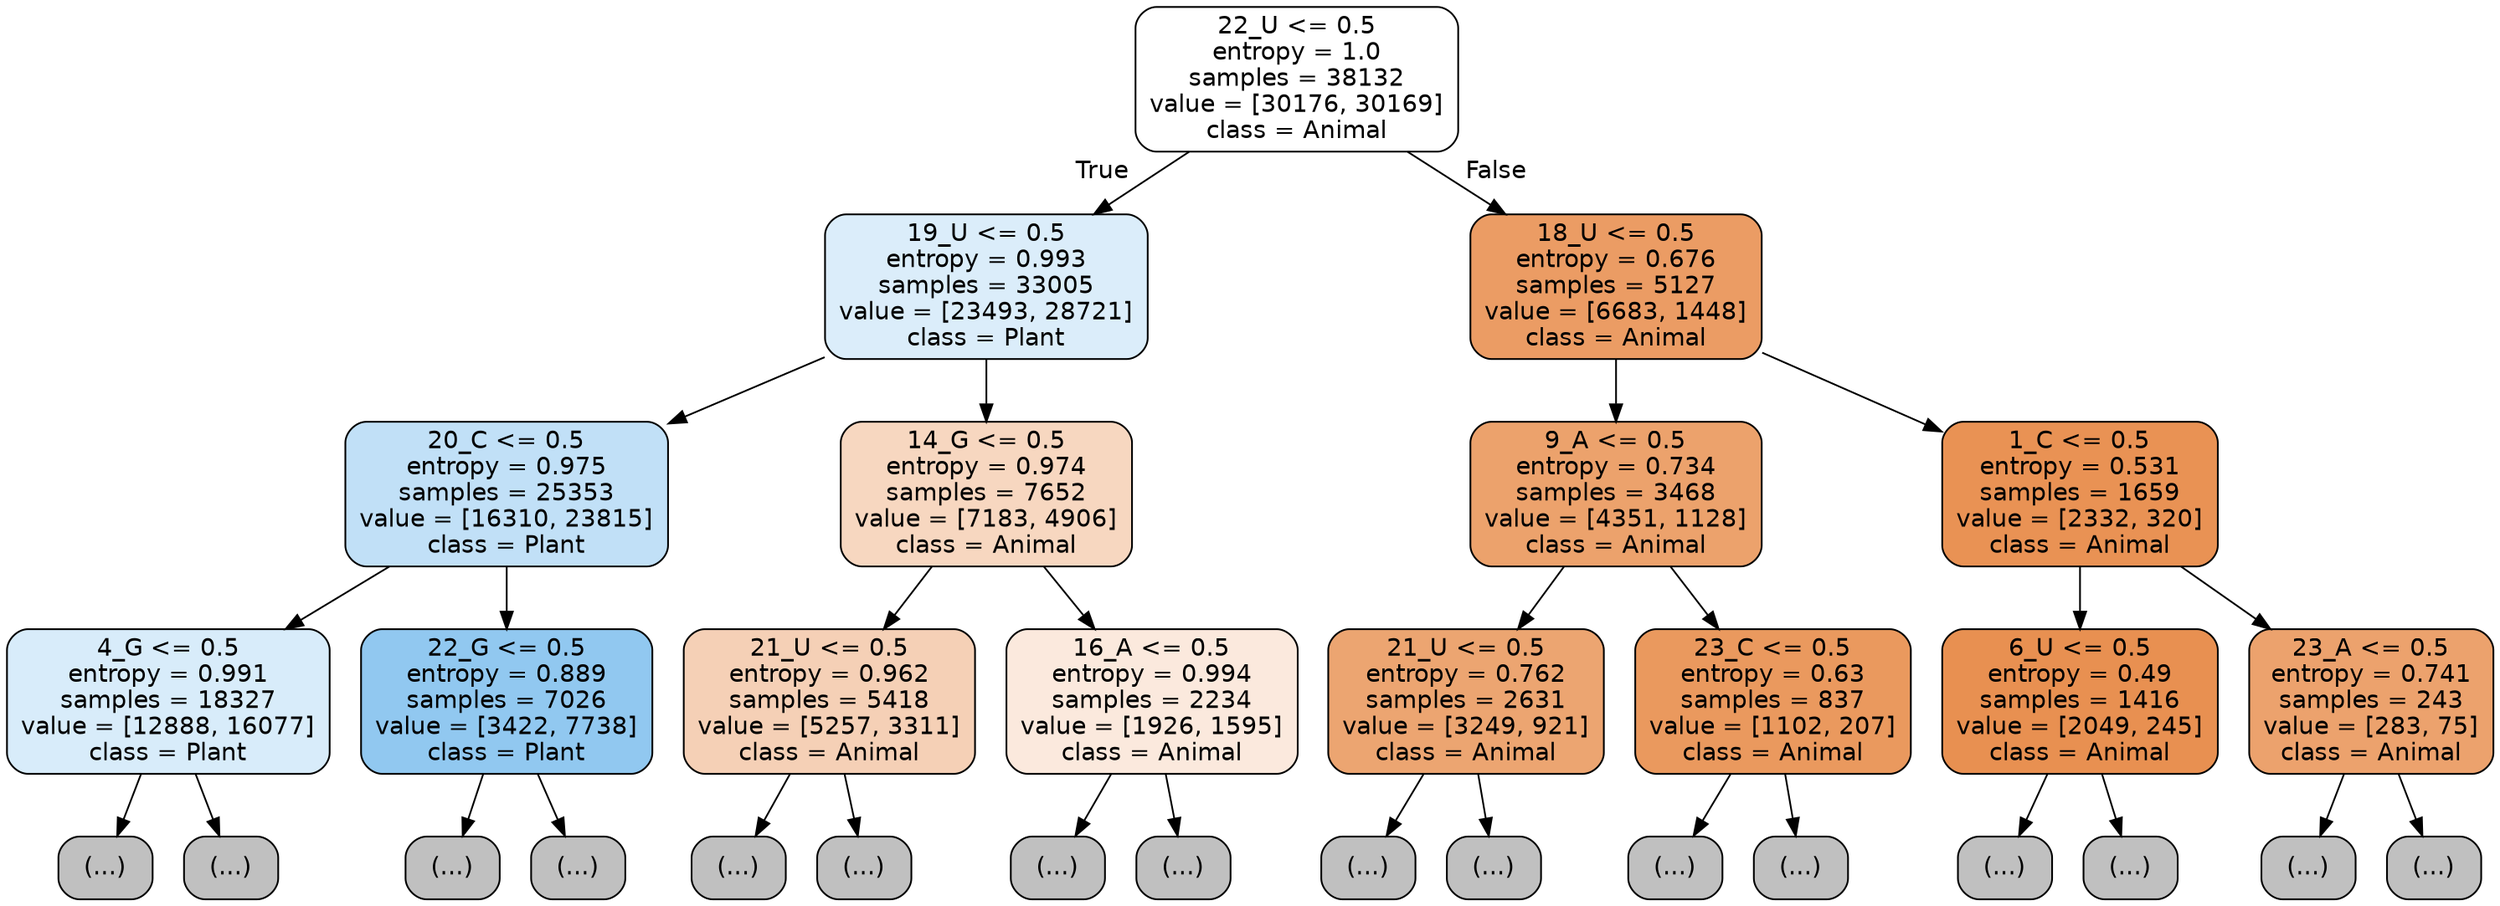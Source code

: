 digraph Tree {
node [shape=box, style="filled, rounded", color="black", fontname="helvetica"] ;
edge [fontname="helvetica"] ;
0 [label="22_U <= 0.5\nentropy = 1.0\nsamples = 38132\nvalue = [30176, 30169]\nclass = Animal", fillcolor="#ffffff"] ;
1 [label="19_U <= 0.5\nentropy = 0.993\nsamples = 33005\nvalue = [23493, 28721]\nclass = Plant", fillcolor="#dbedfa"] ;
0 -> 1 [labeldistance=2.5, labelangle=45, headlabel="True"] ;
2 [label="20_C <= 0.5\nentropy = 0.975\nsamples = 25353\nvalue = [16310, 23815]\nclass = Plant", fillcolor="#c1e0f7"] ;
1 -> 2 ;
3 [label="4_G <= 0.5\nentropy = 0.991\nsamples = 18327\nvalue = [12888, 16077]\nclass = Plant", fillcolor="#d8ecfa"] ;
2 -> 3 ;
4 [label="(...)", fillcolor="#C0C0C0"] ;
3 -> 4 ;
5695 [label="(...)", fillcolor="#C0C0C0"] ;
3 -> 5695 ;
8316 [label="22_G <= 0.5\nentropy = 0.889\nsamples = 7026\nvalue = [3422, 7738]\nclass = Plant", fillcolor="#91c8f0"] ;
2 -> 8316 ;
8317 [label="(...)", fillcolor="#C0C0C0"] ;
8316 -> 8317 ;
10376 [label="(...)", fillcolor="#C0C0C0"] ;
8316 -> 10376 ;
10783 [label="14_G <= 0.5\nentropy = 0.974\nsamples = 7652\nvalue = [7183, 4906]\nclass = Animal", fillcolor="#f7d7c0"] ;
1 -> 10783 ;
10784 [label="21_U <= 0.5\nentropy = 0.962\nsamples = 5418\nvalue = [5257, 3311]\nclass = Animal", fillcolor="#f5d0b6"] ;
10783 -> 10784 ;
10785 [label="(...)", fillcolor="#C0C0C0"] ;
10784 -> 10785 ;
13132 [label="(...)", fillcolor="#C0C0C0"] ;
10784 -> 13132 ;
13781 [label="16_A <= 0.5\nentropy = 0.994\nsamples = 2234\nvalue = [1926, 1595]\nclass = Animal", fillcolor="#fbe9dd"] ;
10783 -> 13781 ;
13782 [label="(...)", fillcolor="#C0C0C0"] ;
13781 -> 13782 ;
14567 [label="(...)", fillcolor="#C0C0C0"] ;
13781 -> 14567 ;
14854 [label="18_U <= 0.5\nentropy = 0.676\nsamples = 5127\nvalue = [6683, 1448]\nclass = Animal", fillcolor="#eb9c64"] ;
0 -> 14854 [labeldistance=2.5, labelangle=-45, headlabel="False"] ;
14855 [label="9_A <= 0.5\nentropy = 0.734\nsamples = 3468\nvalue = [4351, 1128]\nclass = Animal", fillcolor="#eca26c"] ;
14854 -> 14855 ;
14856 [label="21_U <= 0.5\nentropy = 0.762\nsamples = 2631\nvalue = [3249, 921]\nclass = Animal", fillcolor="#eca571"] ;
14855 -> 14856 ;
14857 [label="(...)", fillcolor="#C0C0C0"] ;
14856 -> 14857 ;
15656 [label="(...)", fillcolor="#C0C0C0"] ;
14856 -> 15656 ;
15893 [label="23_C <= 0.5\nentropy = 0.63\nsamples = 837\nvalue = [1102, 207]\nclass = Animal", fillcolor="#ea995e"] ;
14855 -> 15893 ;
15894 [label="(...)", fillcolor="#C0C0C0"] ;
15893 -> 15894 ;
16263 [label="(...)", fillcolor="#C0C0C0"] ;
15893 -> 16263 ;
16300 [label="1_C <= 0.5\nentropy = 0.531\nsamples = 1659\nvalue = [2332, 320]\nclass = Animal", fillcolor="#e99254"] ;
14854 -> 16300 ;
16301 [label="6_U <= 0.5\nentropy = 0.49\nsamples = 1416\nvalue = [2049, 245]\nclass = Animal", fillcolor="#e89051"] ;
16300 -> 16301 ;
16302 [label="(...)", fillcolor="#C0C0C0"] ;
16301 -> 16302 ;
16607 [label="(...)", fillcolor="#C0C0C0"] ;
16301 -> 16607 ;
16726 [label="23_A <= 0.5\nentropy = 0.741\nsamples = 243\nvalue = [283, 75]\nclass = Animal", fillcolor="#eca26d"] ;
16300 -> 16726 ;
16727 [label="(...)", fillcolor="#C0C0C0"] ;
16726 -> 16727 ;
16814 [label="(...)", fillcolor="#C0C0C0"] ;
16726 -> 16814 ;
}